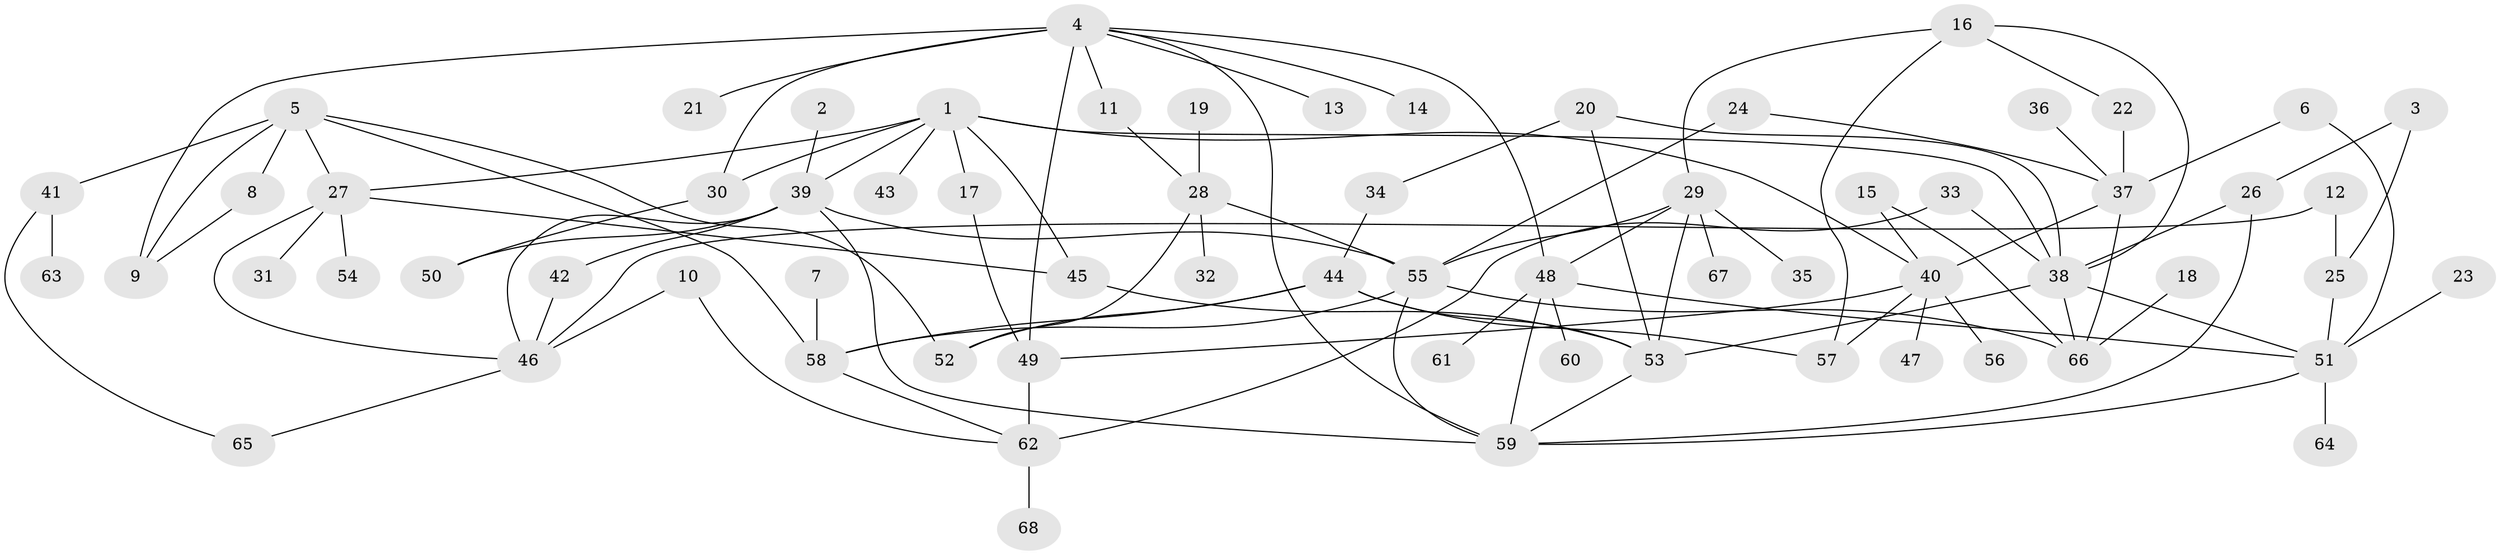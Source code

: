 // original degree distribution, {6: 0.07352941176470588, 5: 0.03676470588235294, 7: 0.014705882352941176, 4: 0.08823529411764706, 3: 0.20588235294117646, 2: 0.3235294117647059, 1: 0.25735294117647056}
// Generated by graph-tools (version 1.1) at 2025/49/03/09/25 03:49:19]
// undirected, 68 vertices, 107 edges
graph export_dot {
graph [start="1"]
  node [color=gray90,style=filled];
  1;
  2;
  3;
  4;
  5;
  6;
  7;
  8;
  9;
  10;
  11;
  12;
  13;
  14;
  15;
  16;
  17;
  18;
  19;
  20;
  21;
  22;
  23;
  24;
  25;
  26;
  27;
  28;
  29;
  30;
  31;
  32;
  33;
  34;
  35;
  36;
  37;
  38;
  39;
  40;
  41;
  42;
  43;
  44;
  45;
  46;
  47;
  48;
  49;
  50;
  51;
  52;
  53;
  54;
  55;
  56;
  57;
  58;
  59;
  60;
  61;
  62;
  63;
  64;
  65;
  66;
  67;
  68;
  1 -- 17 [weight=1.0];
  1 -- 27 [weight=1.0];
  1 -- 30 [weight=1.0];
  1 -- 38 [weight=1.0];
  1 -- 39 [weight=1.0];
  1 -- 40 [weight=1.0];
  1 -- 43 [weight=1.0];
  1 -- 45 [weight=1.0];
  2 -- 39 [weight=1.0];
  3 -- 25 [weight=1.0];
  3 -- 26 [weight=1.0];
  4 -- 9 [weight=1.0];
  4 -- 11 [weight=1.0];
  4 -- 13 [weight=1.0];
  4 -- 14 [weight=1.0];
  4 -- 21 [weight=1.0];
  4 -- 30 [weight=1.0];
  4 -- 48 [weight=1.0];
  4 -- 49 [weight=2.0];
  4 -- 59 [weight=1.0];
  5 -- 8 [weight=1.0];
  5 -- 9 [weight=1.0];
  5 -- 27 [weight=1.0];
  5 -- 41 [weight=1.0];
  5 -- 52 [weight=1.0];
  5 -- 58 [weight=1.0];
  6 -- 37 [weight=1.0];
  6 -- 51 [weight=1.0];
  7 -- 58 [weight=1.0];
  8 -- 9 [weight=1.0];
  10 -- 46 [weight=1.0];
  10 -- 62 [weight=1.0];
  11 -- 28 [weight=1.0];
  12 -- 25 [weight=1.0];
  12 -- 46 [weight=1.0];
  15 -- 40 [weight=1.0];
  15 -- 66 [weight=1.0];
  16 -- 22 [weight=1.0];
  16 -- 29 [weight=1.0];
  16 -- 38 [weight=1.0];
  16 -- 57 [weight=1.0];
  17 -- 49 [weight=1.0];
  18 -- 66 [weight=1.0];
  19 -- 28 [weight=1.0];
  20 -- 34 [weight=1.0];
  20 -- 38 [weight=1.0];
  20 -- 53 [weight=1.0];
  22 -- 37 [weight=1.0];
  23 -- 51 [weight=1.0];
  24 -- 37 [weight=1.0];
  24 -- 55 [weight=1.0];
  25 -- 51 [weight=1.0];
  26 -- 38 [weight=1.0];
  26 -- 59 [weight=1.0];
  27 -- 31 [weight=1.0];
  27 -- 45 [weight=1.0];
  27 -- 46 [weight=1.0];
  27 -- 54 [weight=1.0];
  28 -- 32 [weight=1.0];
  28 -- 52 [weight=1.0];
  28 -- 55 [weight=1.0];
  29 -- 35 [weight=1.0];
  29 -- 48 [weight=1.0];
  29 -- 53 [weight=1.0];
  29 -- 55 [weight=1.0];
  29 -- 67 [weight=1.0];
  30 -- 50 [weight=1.0];
  33 -- 38 [weight=1.0];
  33 -- 62 [weight=1.0];
  34 -- 44 [weight=1.0];
  36 -- 37 [weight=1.0];
  37 -- 40 [weight=1.0];
  37 -- 66 [weight=1.0];
  38 -- 51 [weight=1.0];
  38 -- 53 [weight=1.0];
  38 -- 66 [weight=1.0];
  39 -- 42 [weight=1.0];
  39 -- 46 [weight=1.0];
  39 -- 50 [weight=1.0];
  39 -- 55 [weight=1.0];
  39 -- 59 [weight=1.0];
  40 -- 47 [weight=1.0];
  40 -- 49 [weight=1.0];
  40 -- 56 [weight=1.0];
  40 -- 57 [weight=1.0];
  41 -- 63 [weight=1.0];
  41 -- 65 [weight=1.0];
  42 -- 46 [weight=1.0];
  44 -- 52 [weight=1.0];
  44 -- 53 [weight=1.0];
  44 -- 57 [weight=1.0];
  44 -- 58 [weight=1.0];
  45 -- 53 [weight=1.0];
  46 -- 65 [weight=1.0];
  48 -- 51 [weight=1.0];
  48 -- 59 [weight=1.0];
  48 -- 60 [weight=1.0];
  48 -- 61 [weight=1.0];
  49 -- 62 [weight=2.0];
  51 -- 59 [weight=1.0];
  51 -- 64 [weight=1.0];
  53 -- 59 [weight=1.0];
  55 -- 58 [weight=1.0];
  55 -- 59 [weight=1.0];
  55 -- 66 [weight=1.0];
  58 -- 62 [weight=1.0];
  62 -- 68 [weight=1.0];
}
